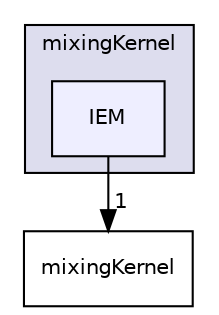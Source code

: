 digraph "/home/alberto/OpenFOAM-dev/albertop-dev/applications/development/OpenQBMM-dev/OpenQBMM-dev/src/quadratureMethods/mixingModels/mixingSubModels/mixingKernel/IEM" {
  bgcolor=transparent;
  compound=true
  node [ fontsize="10", fontname="Helvetica"];
  edge [ labelfontsize="10", labelfontname="Helvetica"];
  subgraph clusterdir_7b40899477aa0f69f11d942ee119b325 {
    graph [ bgcolor="#ddddee", pencolor="black", label="mixingKernel" fontname="Helvetica", fontsize="10", URL="dir_7b40899477aa0f69f11d942ee119b325.html"]
  dir_dacf9d5deb9c62835de23dac20f876a2 [shape=box, label="IEM", style="filled", fillcolor="#eeeeff", pencolor="black", URL="dir_dacf9d5deb9c62835de23dac20f876a2.html"];
  }
  dir_2e982a6c531908e42addc665737e565a [shape=box label="mixingKernel" URL="dir_2e982a6c531908e42addc665737e565a.html"];
  dir_dacf9d5deb9c62835de23dac20f876a2->dir_2e982a6c531908e42addc665737e565a [headlabel="1", labeldistance=1.5 headhref="dir_000021_000022.html"];
}
